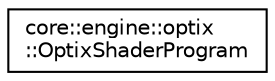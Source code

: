 digraph "Graphical Class Hierarchy"
{
 // LATEX_PDF_SIZE
  edge [fontname="Helvetica",fontsize="10",labelfontname="Helvetica",labelfontsize="10"];
  node [fontname="Helvetica",fontsize="10",shape=record];
  rankdir="LR";
  Node0 [label="core::engine::optix\l::OptixShaderProgram",height=0.2,width=0.4,color="black", fillcolor="white", style="filled",URL="$db/dcd/structcore_1_1engine_1_1optix_1_1OptixShaderProgram.html",tooltip=" "];
}

